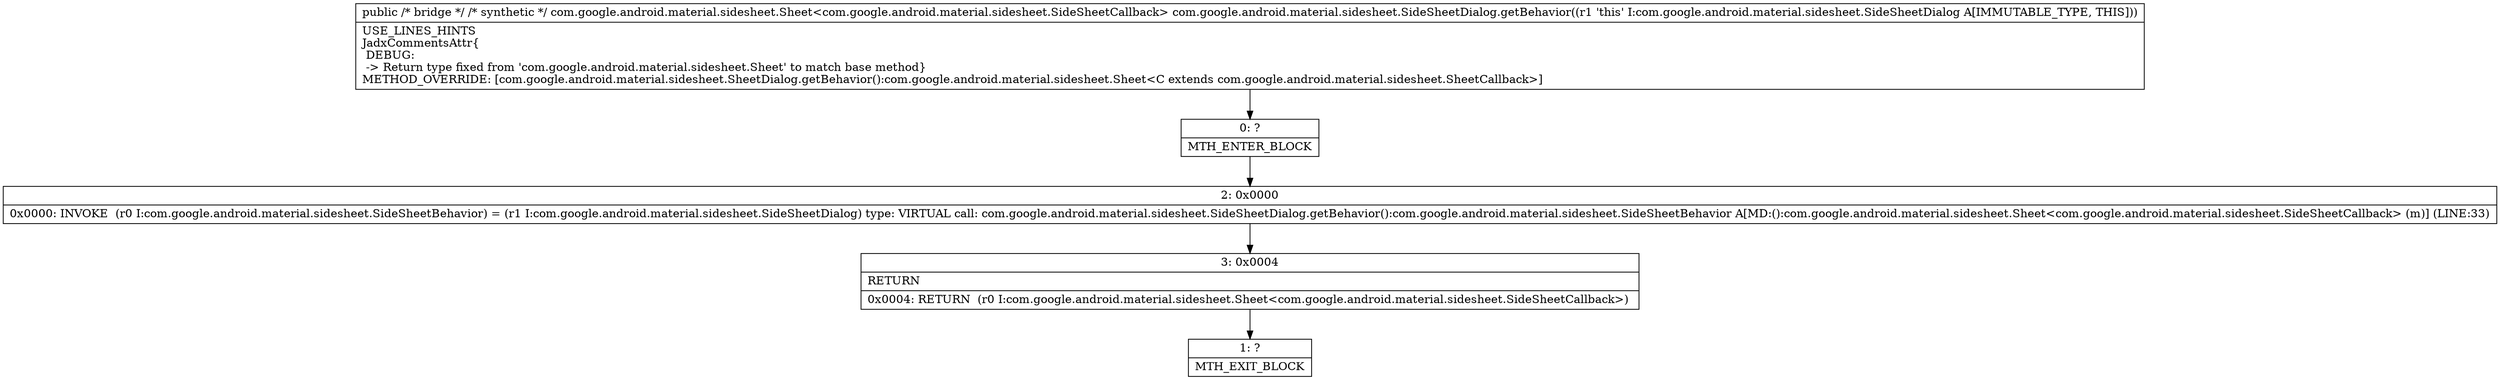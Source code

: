 digraph "CFG forcom.google.android.material.sidesheet.SideSheetDialog.getBehavior()Lcom\/google\/android\/material\/sidesheet\/Sheet;" {
Node_0 [shape=record,label="{0\:\ ?|MTH_ENTER_BLOCK\l}"];
Node_2 [shape=record,label="{2\:\ 0x0000|0x0000: INVOKE  (r0 I:com.google.android.material.sidesheet.SideSheetBehavior) = (r1 I:com.google.android.material.sidesheet.SideSheetDialog) type: VIRTUAL call: com.google.android.material.sidesheet.SideSheetDialog.getBehavior():com.google.android.material.sidesheet.SideSheetBehavior A[MD:():com.google.android.material.sidesheet.Sheet\<com.google.android.material.sidesheet.SideSheetCallback\> (m)] (LINE:33)\l}"];
Node_3 [shape=record,label="{3\:\ 0x0004|RETURN\l|0x0004: RETURN  (r0 I:com.google.android.material.sidesheet.Sheet\<com.google.android.material.sidesheet.SideSheetCallback\>) \l}"];
Node_1 [shape=record,label="{1\:\ ?|MTH_EXIT_BLOCK\l}"];
MethodNode[shape=record,label="{public \/* bridge *\/ \/* synthetic *\/ com.google.android.material.sidesheet.Sheet\<com.google.android.material.sidesheet.SideSheetCallback\> com.google.android.material.sidesheet.SideSheetDialog.getBehavior((r1 'this' I:com.google.android.material.sidesheet.SideSheetDialog A[IMMUTABLE_TYPE, THIS]))  | USE_LINES_HINTS\lJadxCommentsAttr\{\l DEBUG: \l \-\> Return type fixed from 'com.google.android.material.sidesheet.Sheet' to match base method\}\lMETHOD_OVERRIDE: [com.google.android.material.sidesheet.SheetDialog.getBehavior():com.google.android.material.sidesheet.Sheet\<C extends com.google.android.material.sidesheet.SheetCallback\>]\l}"];
MethodNode -> Node_0;Node_0 -> Node_2;
Node_2 -> Node_3;
Node_3 -> Node_1;
}

